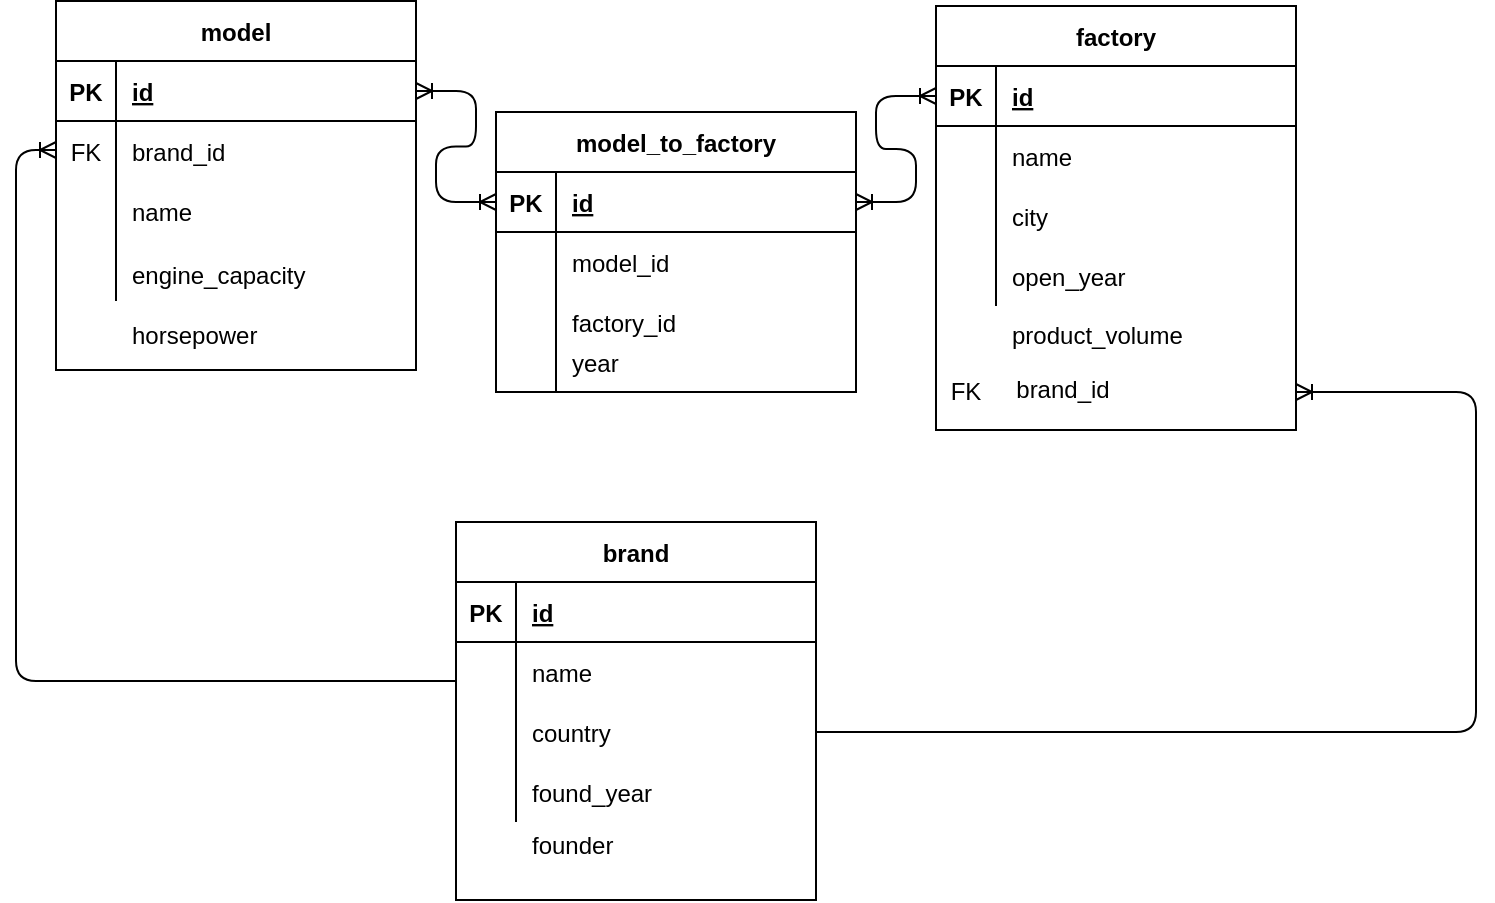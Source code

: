 <mxfile version="20.0.1" type="device"><diagram id="XkJR5TM5J3ynih8bud08" name="Page-1"><mxGraphModel dx="1422" dy="762" grid="1" gridSize="10" guides="1" tooltips="1" connect="1" arrows="1" fold="1" page="1" pageScale="1" pageWidth="827" pageHeight="1169" math="0" shadow="0"><root><mxCell id="0"/><mxCell id="1" parent="0"/><mxCell id="gKhK12vle8e9zHUTK_Pq-1" value="brand" style="shape=table;startSize=30;container=1;collapsible=1;childLayout=tableLayout;fixedRows=1;rowLines=0;fontStyle=1;align=center;resizeLast=1;" parent="1" vertex="1"><mxGeometry x="240" y="396" width="180" height="189" as="geometry"/></mxCell><mxCell id="gKhK12vle8e9zHUTK_Pq-2" value="" style="shape=partialRectangle;collapsible=0;dropTarget=0;pointerEvents=0;fillColor=none;top=0;left=0;bottom=1;right=0;points=[[0,0.5],[1,0.5]];portConstraint=eastwest;" parent="gKhK12vle8e9zHUTK_Pq-1" vertex="1"><mxGeometry y="30" width="180" height="30" as="geometry"/></mxCell><mxCell id="gKhK12vle8e9zHUTK_Pq-3" value="PK" style="shape=partialRectangle;connectable=0;fillColor=none;top=0;left=0;bottom=0;right=0;fontStyle=1;overflow=hidden;" parent="gKhK12vle8e9zHUTK_Pq-2" vertex="1"><mxGeometry width="30" height="30" as="geometry"><mxRectangle width="30" height="30" as="alternateBounds"/></mxGeometry></mxCell><mxCell id="gKhK12vle8e9zHUTK_Pq-4" value="id" style="shape=partialRectangle;connectable=0;fillColor=none;top=0;left=0;bottom=0;right=0;align=left;spacingLeft=6;fontStyle=5;overflow=hidden;" parent="gKhK12vle8e9zHUTK_Pq-2" vertex="1"><mxGeometry x="30" width="150" height="30" as="geometry"><mxRectangle width="150" height="30" as="alternateBounds"/></mxGeometry></mxCell><mxCell id="gKhK12vle8e9zHUTK_Pq-5" value="" style="shape=partialRectangle;collapsible=0;dropTarget=0;pointerEvents=0;fillColor=none;top=0;left=0;bottom=0;right=0;points=[[0,0.5],[1,0.5]];portConstraint=eastwest;" parent="gKhK12vle8e9zHUTK_Pq-1" vertex="1"><mxGeometry y="60" width="180" height="30" as="geometry"/></mxCell><mxCell id="gKhK12vle8e9zHUTK_Pq-6" value="" style="shape=partialRectangle;connectable=0;fillColor=none;top=0;left=0;bottom=0;right=0;editable=1;overflow=hidden;" parent="gKhK12vle8e9zHUTK_Pq-5" vertex="1"><mxGeometry width="30" height="30" as="geometry"><mxRectangle width="30" height="30" as="alternateBounds"/></mxGeometry></mxCell><mxCell id="gKhK12vle8e9zHUTK_Pq-7" value="name" style="shape=partialRectangle;connectable=0;fillColor=none;top=0;left=0;bottom=0;right=0;align=left;spacingLeft=6;overflow=hidden;" parent="gKhK12vle8e9zHUTK_Pq-5" vertex="1"><mxGeometry x="30" width="150" height="30" as="geometry"><mxRectangle width="150" height="30" as="alternateBounds"/></mxGeometry></mxCell><mxCell id="gKhK12vle8e9zHUTK_Pq-8" value="" style="shape=partialRectangle;collapsible=0;dropTarget=0;pointerEvents=0;fillColor=none;top=0;left=0;bottom=0;right=0;points=[[0,0.5],[1,0.5]];portConstraint=eastwest;" parent="gKhK12vle8e9zHUTK_Pq-1" vertex="1"><mxGeometry y="90" width="180" height="30" as="geometry"/></mxCell><mxCell id="gKhK12vle8e9zHUTK_Pq-9" value="" style="shape=partialRectangle;connectable=0;fillColor=none;top=0;left=0;bottom=0;right=0;editable=1;overflow=hidden;" parent="gKhK12vle8e9zHUTK_Pq-8" vertex="1"><mxGeometry width="30" height="30" as="geometry"><mxRectangle width="30" height="30" as="alternateBounds"/></mxGeometry></mxCell><mxCell id="gKhK12vle8e9zHUTK_Pq-10" value="country" style="shape=partialRectangle;connectable=0;fillColor=none;top=0;left=0;bottom=0;right=0;align=left;spacingLeft=6;overflow=hidden;" parent="gKhK12vle8e9zHUTK_Pq-8" vertex="1"><mxGeometry x="30" width="150" height="30" as="geometry"><mxRectangle width="150" height="30" as="alternateBounds"/></mxGeometry></mxCell><mxCell id="gKhK12vle8e9zHUTK_Pq-11" value="" style="shape=partialRectangle;collapsible=0;dropTarget=0;pointerEvents=0;fillColor=none;top=0;left=0;bottom=0;right=0;points=[[0,0.5],[1,0.5]];portConstraint=eastwest;" parent="gKhK12vle8e9zHUTK_Pq-1" vertex="1"><mxGeometry y="120" width="180" height="30" as="geometry"/></mxCell><mxCell id="gKhK12vle8e9zHUTK_Pq-12" value="" style="shape=partialRectangle;connectable=0;fillColor=none;top=0;left=0;bottom=0;right=0;editable=1;overflow=hidden;" parent="gKhK12vle8e9zHUTK_Pq-11" vertex="1"><mxGeometry width="30" height="30" as="geometry"><mxRectangle width="30" height="30" as="alternateBounds"/></mxGeometry></mxCell><mxCell id="gKhK12vle8e9zHUTK_Pq-13" value="found_year" style="shape=partialRectangle;connectable=0;fillColor=none;top=0;left=0;bottom=0;right=0;align=left;spacingLeft=6;overflow=hidden;" parent="gKhK12vle8e9zHUTK_Pq-11" vertex="1"><mxGeometry x="30" width="150" height="30" as="geometry"><mxRectangle width="150" height="30" as="alternateBounds"/></mxGeometry></mxCell><mxCell id="gKhK12vle8e9zHUTK_Pq-14" value="factory" style="shape=table;startSize=30;container=1;collapsible=1;childLayout=tableLayout;fixedRows=1;rowLines=0;fontStyle=1;align=center;resizeLast=1;" parent="1" vertex="1"><mxGeometry x="480" y="138" width="180" height="212" as="geometry"/></mxCell><mxCell id="gKhK12vle8e9zHUTK_Pq-15" value="" style="shape=partialRectangle;collapsible=0;dropTarget=0;pointerEvents=0;fillColor=none;top=0;left=0;bottom=1;right=0;points=[[0,0.5],[1,0.5]];portConstraint=eastwest;" parent="gKhK12vle8e9zHUTK_Pq-14" vertex="1"><mxGeometry y="30" width="180" height="30" as="geometry"/></mxCell><mxCell id="gKhK12vle8e9zHUTK_Pq-16" value="PK" style="shape=partialRectangle;connectable=0;fillColor=none;top=0;left=0;bottom=0;right=0;fontStyle=1;overflow=hidden;" parent="gKhK12vle8e9zHUTK_Pq-15" vertex="1"><mxGeometry width="30" height="30" as="geometry"><mxRectangle width="30" height="30" as="alternateBounds"/></mxGeometry></mxCell><mxCell id="gKhK12vle8e9zHUTK_Pq-17" value="id" style="shape=partialRectangle;connectable=0;fillColor=none;top=0;left=0;bottom=0;right=0;align=left;spacingLeft=6;fontStyle=5;overflow=hidden;" parent="gKhK12vle8e9zHUTK_Pq-15" vertex="1"><mxGeometry x="30" width="150" height="30" as="geometry"><mxRectangle width="150" height="30" as="alternateBounds"/></mxGeometry></mxCell><mxCell id="gKhK12vle8e9zHUTK_Pq-18" value="" style="shape=partialRectangle;collapsible=0;dropTarget=0;pointerEvents=0;fillColor=none;top=0;left=0;bottom=0;right=0;points=[[0,0.5],[1,0.5]];portConstraint=eastwest;" parent="gKhK12vle8e9zHUTK_Pq-14" vertex="1"><mxGeometry y="60" width="180" height="30" as="geometry"/></mxCell><mxCell id="gKhK12vle8e9zHUTK_Pq-19" value="" style="shape=partialRectangle;connectable=0;fillColor=none;top=0;left=0;bottom=0;right=0;editable=1;overflow=hidden;" parent="gKhK12vle8e9zHUTK_Pq-18" vertex="1"><mxGeometry width="30" height="30" as="geometry"><mxRectangle width="30" height="30" as="alternateBounds"/></mxGeometry></mxCell><mxCell id="gKhK12vle8e9zHUTK_Pq-20" value="name" style="shape=partialRectangle;connectable=0;fillColor=none;top=0;left=0;bottom=0;right=0;align=left;spacingLeft=6;overflow=hidden;" parent="gKhK12vle8e9zHUTK_Pq-18" vertex="1"><mxGeometry x="30" width="150" height="30" as="geometry"><mxRectangle width="150" height="30" as="alternateBounds"/></mxGeometry></mxCell><mxCell id="gKhK12vle8e9zHUTK_Pq-21" value="" style="shape=partialRectangle;collapsible=0;dropTarget=0;pointerEvents=0;fillColor=none;top=0;left=0;bottom=0;right=0;points=[[0,0.5],[1,0.5]];portConstraint=eastwest;" parent="gKhK12vle8e9zHUTK_Pq-14" vertex="1"><mxGeometry y="90" width="180" height="30" as="geometry"/></mxCell><mxCell id="gKhK12vle8e9zHUTK_Pq-22" value="" style="shape=partialRectangle;connectable=0;fillColor=none;top=0;left=0;bottom=0;right=0;editable=1;overflow=hidden;" parent="gKhK12vle8e9zHUTK_Pq-21" vertex="1"><mxGeometry width="30" height="30" as="geometry"><mxRectangle width="30" height="30" as="alternateBounds"/></mxGeometry></mxCell><mxCell id="gKhK12vle8e9zHUTK_Pq-23" value="city" style="shape=partialRectangle;connectable=0;fillColor=none;top=0;left=0;bottom=0;right=0;align=left;spacingLeft=6;overflow=hidden;" parent="gKhK12vle8e9zHUTK_Pq-21" vertex="1"><mxGeometry x="30" width="150" height="30" as="geometry"><mxRectangle width="150" height="30" as="alternateBounds"/></mxGeometry></mxCell><mxCell id="gKhK12vle8e9zHUTK_Pq-24" value="" style="shape=partialRectangle;collapsible=0;dropTarget=0;pointerEvents=0;fillColor=none;top=0;left=0;bottom=0;right=0;points=[[0,0.5],[1,0.5]];portConstraint=eastwest;" parent="gKhK12vle8e9zHUTK_Pq-14" vertex="1"><mxGeometry y="120" width="180" height="30" as="geometry"/></mxCell><mxCell id="gKhK12vle8e9zHUTK_Pq-25" value="" style="shape=partialRectangle;connectable=0;fillColor=none;top=0;left=0;bottom=0;right=0;editable=1;overflow=hidden;" parent="gKhK12vle8e9zHUTK_Pq-24" vertex="1"><mxGeometry width="30" height="30" as="geometry"><mxRectangle width="30" height="30" as="alternateBounds"/></mxGeometry></mxCell><mxCell id="gKhK12vle8e9zHUTK_Pq-26" value="open_year" style="shape=partialRectangle;connectable=0;fillColor=none;top=0;left=0;bottom=0;right=0;align=left;spacingLeft=6;overflow=hidden;" parent="gKhK12vle8e9zHUTK_Pq-24" vertex="1"><mxGeometry x="30" width="150" height="30" as="geometry"><mxRectangle width="150" height="30" as="alternateBounds"/></mxGeometry></mxCell><mxCell id="gKhK12vle8e9zHUTK_Pq-27" value="model" style="shape=table;startSize=30;container=1;collapsible=1;childLayout=tableLayout;fixedRows=1;rowLines=0;fontStyle=1;align=center;resizeLast=1;" parent="1" vertex="1"><mxGeometry x="40" y="135.5" width="180" height="184.5" as="geometry"/></mxCell><mxCell id="gKhK12vle8e9zHUTK_Pq-28" value="" style="shape=partialRectangle;collapsible=0;dropTarget=0;pointerEvents=0;fillColor=none;top=0;left=0;bottom=1;right=0;points=[[0,0.5],[1,0.5]];portConstraint=eastwest;" parent="gKhK12vle8e9zHUTK_Pq-27" vertex="1"><mxGeometry y="30" width="180" height="30" as="geometry"/></mxCell><mxCell id="gKhK12vle8e9zHUTK_Pq-29" value="PK" style="shape=partialRectangle;connectable=0;fillColor=none;top=0;left=0;bottom=0;right=0;fontStyle=1;overflow=hidden;" parent="gKhK12vle8e9zHUTK_Pq-28" vertex="1"><mxGeometry width="30" height="30" as="geometry"><mxRectangle width="30" height="30" as="alternateBounds"/></mxGeometry></mxCell><mxCell id="gKhK12vle8e9zHUTK_Pq-30" value="id" style="shape=partialRectangle;connectable=0;fillColor=none;top=0;left=0;bottom=0;right=0;align=left;spacingLeft=6;fontStyle=5;overflow=hidden;" parent="gKhK12vle8e9zHUTK_Pq-28" vertex="1"><mxGeometry x="30" width="150" height="30" as="geometry"><mxRectangle width="150" height="30" as="alternateBounds"/></mxGeometry></mxCell><mxCell id="gKhK12vle8e9zHUTK_Pq-31" value="" style="shape=partialRectangle;collapsible=0;dropTarget=0;pointerEvents=0;fillColor=none;top=0;left=0;bottom=0;right=0;points=[[0,0.5],[1,0.5]];portConstraint=eastwest;" parent="gKhK12vle8e9zHUTK_Pq-27" vertex="1"><mxGeometry y="60" width="180" height="30" as="geometry"/></mxCell><mxCell id="gKhK12vle8e9zHUTK_Pq-32" value="FK" style="shape=partialRectangle;connectable=0;fillColor=none;top=0;left=0;bottom=0;right=0;editable=1;overflow=hidden;" parent="gKhK12vle8e9zHUTK_Pq-31" vertex="1"><mxGeometry width="30" height="30" as="geometry"><mxRectangle width="30" height="30" as="alternateBounds"/></mxGeometry></mxCell><mxCell id="gKhK12vle8e9zHUTK_Pq-33" value="brand_id" style="shape=partialRectangle;connectable=0;fillColor=none;top=0;left=0;bottom=0;right=0;align=left;spacingLeft=6;overflow=hidden;" parent="gKhK12vle8e9zHUTK_Pq-31" vertex="1"><mxGeometry x="30" width="150" height="30" as="geometry"><mxRectangle width="150" height="30" as="alternateBounds"/></mxGeometry></mxCell><mxCell id="gKhK12vle8e9zHUTK_Pq-37" value="" style="shape=partialRectangle;collapsible=0;dropTarget=0;pointerEvents=0;fillColor=none;top=0;left=0;bottom=0;right=0;points=[[0,0.5],[1,0.5]];portConstraint=eastwest;" parent="gKhK12vle8e9zHUTK_Pq-27" vertex="1"><mxGeometry y="90" width="180" height="30" as="geometry"/></mxCell><mxCell id="gKhK12vle8e9zHUTK_Pq-38" value="" style="shape=partialRectangle;connectable=0;fillColor=none;top=0;left=0;bottom=0;right=0;editable=1;overflow=hidden;" parent="gKhK12vle8e9zHUTK_Pq-37" vertex="1"><mxGeometry width="30" height="30" as="geometry"><mxRectangle width="30" height="30" as="alternateBounds"/></mxGeometry></mxCell><mxCell id="gKhK12vle8e9zHUTK_Pq-39" value="name" style="shape=partialRectangle;connectable=0;fillColor=none;top=0;left=0;bottom=0;right=0;align=left;spacingLeft=6;overflow=hidden;" parent="gKhK12vle8e9zHUTK_Pq-37" vertex="1"><mxGeometry x="30" width="150" height="30" as="geometry"><mxRectangle width="150" height="30" as="alternateBounds"/></mxGeometry></mxCell><mxCell id="gKhK12vle8e9zHUTK_Pq-34" value="" style="shape=partialRectangle;collapsible=0;dropTarget=0;pointerEvents=0;fillColor=none;top=0;left=0;bottom=0;right=0;points=[[0,0.5],[1,0.5]];portConstraint=eastwest;" parent="gKhK12vle8e9zHUTK_Pq-27" vertex="1"><mxGeometry y="120" width="180" height="30" as="geometry"/></mxCell><mxCell id="gKhK12vle8e9zHUTK_Pq-35" value="" style="shape=partialRectangle;connectable=0;fillColor=none;top=0;left=0;bottom=0;right=0;editable=1;overflow=hidden;" parent="gKhK12vle8e9zHUTK_Pq-34" vertex="1"><mxGeometry width="30" height="30" as="geometry"><mxRectangle width="30" height="30" as="alternateBounds"/></mxGeometry></mxCell><mxCell id="gKhK12vle8e9zHUTK_Pq-36" value="" style="shape=partialRectangle;connectable=0;fillColor=none;top=0;left=0;bottom=0;right=0;align=left;spacingLeft=6;overflow=hidden;" parent="gKhK12vle8e9zHUTK_Pq-34" vertex="1"><mxGeometry x="30" width="150" height="30" as="geometry"><mxRectangle width="150" height="30" as="alternateBounds"/></mxGeometry></mxCell><mxCell id="gKhK12vle8e9zHUTK_Pq-53" value="model_to_factory" style="shape=table;startSize=30;container=1;collapsible=1;childLayout=tableLayout;fixedRows=1;rowLines=0;fontStyle=1;align=center;resizeLast=1;" parent="1" vertex="1"><mxGeometry x="260" y="191" width="180" height="140" as="geometry"/></mxCell><mxCell id="gKhK12vle8e9zHUTK_Pq-54" value="" style="shape=partialRectangle;collapsible=0;dropTarget=0;pointerEvents=0;fillColor=none;top=0;left=0;bottom=1;right=0;points=[[0,0.5],[1,0.5]];portConstraint=eastwest;" parent="gKhK12vle8e9zHUTK_Pq-53" vertex="1"><mxGeometry y="30" width="180" height="30" as="geometry"/></mxCell><mxCell id="gKhK12vle8e9zHUTK_Pq-55" value="PK" style="shape=partialRectangle;connectable=0;fillColor=none;top=0;left=0;bottom=0;right=0;fontStyle=1;overflow=hidden;" parent="gKhK12vle8e9zHUTK_Pq-54" vertex="1"><mxGeometry width="30" height="30" as="geometry"><mxRectangle width="30" height="30" as="alternateBounds"/></mxGeometry></mxCell><mxCell id="gKhK12vle8e9zHUTK_Pq-56" value="id" style="shape=partialRectangle;connectable=0;fillColor=none;top=0;left=0;bottom=0;right=0;align=left;spacingLeft=6;fontStyle=5;overflow=hidden;" parent="gKhK12vle8e9zHUTK_Pq-54" vertex="1"><mxGeometry x="30" width="150" height="30" as="geometry"><mxRectangle width="150" height="30" as="alternateBounds"/></mxGeometry></mxCell><mxCell id="gKhK12vle8e9zHUTK_Pq-57" value="" style="shape=partialRectangle;collapsible=0;dropTarget=0;pointerEvents=0;fillColor=none;top=0;left=0;bottom=0;right=0;points=[[0,0.5],[1,0.5]];portConstraint=eastwest;" parent="gKhK12vle8e9zHUTK_Pq-53" vertex="1"><mxGeometry y="60" width="180" height="30" as="geometry"/></mxCell><mxCell id="gKhK12vle8e9zHUTK_Pq-58" value="" style="shape=partialRectangle;connectable=0;fillColor=none;top=0;left=0;bottom=0;right=0;editable=1;overflow=hidden;" parent="gKhK12vle8e9zHUTK_Pq-57" vertex="1"><mxGeometry width="30" height="30" as="geometry"><mxRectangle width="30" height="30" as="alternateBounds"/></mxGeometry></mxCell><mxCell id="gKhK12vle8e9zHUTK_Pq-59" value="model_id" style="shape=partialRectangle;connectable=0;fillColor=none;top=0;left=0;bottom=0;right=0;align=left;spacingLeft=6;overflow=hidden;" parent="gKhK12vle8e9zHUTK_Pq-57" vertex="1"><mxGeometry x="30" width="150" height="30" as="geometry"><mxRectangle width="150" height="30" as="alternateBounds"/></mxGeometry></mxCell><mxCell id="gKhK12vle8e9zHUTK_Pq-60" value="" style="shape=partialRectangle;collapsible=0;dropTarget=0;pointerEvents=0;fillColor=none;top=0;left=0;bottom=0;right=0;points=[[0,0.5],[1,0.5]];portConstraint=eastwest;" parent="gKhK12vle8e9zHUTK_Pq-53" vertex="1"><mxGeometry y="90" width="180" height="30" as="geometry"/></mxCell><mxCell id="gKhK12vle8e9zHUTK_Pq-61" value="" style="shape=partialRectangle;connectable=0;fillColor=none;top=0;left=0;bottom=0;right=0;editable=1;overflow=hidden;" parent="gKhK12vle8e9zHUTK_Pq-60" vertex="1"><mxGeometry width="30" height="30" as="geometry"><mxRectangle width="30" height="30" as="alternateBounds"/></mxGeometry></mxCell><mxCell id="gKhK12vle8e9zHUTK_Pq-62" value="factory_id" style="shape=partialRectangle;connectable=0;fillColor=none;top=0;left=0;bottom=0;right=0;align=left;spacingLeft=6;overflow=hidden;" parent="gKhK12vle8e9zHUTK_Pq-60" vertex="1"><mxGeometry x="30" width="150" height="30" as="geometry"><mxRectangle width="150" height="30" as="alternateBounds"/></mxGeometry></mxCell><mxCell id="gKhK12vle8e9zHUTK_Pq-63" value="" style="shape=partialRectangle;collapsible=0;dropTarget=0;pointerEvents=0;fillColor=none;top=0;left=0;bottom=0;right=0;points=[[0,0.5],[1,0.5]];portConstraint=eastwest;" parent="gKhK12vle8e9zHUTK_Pq-53" vertex="1"><mxGeometry y="120" width="180" height="20" as="geometry"/></mxCell><mxCell id="gKhK12vle8e9zHUTK_Pq-64" value="" style="shape=partialRectangle;connectable=0;fillColor=none;top=0;left=0;bottom=0;right=0;editable=1;overflow=hidden;" parent="gKhK12vle8e9zHUTK_Pq-63" vertex="1"><mxGeometry width="30" height="20" as="geometry"><mxRectangle width="30" height="20" as="alternateBounds"/></mxGeometry></mxCell><mxCell id="gKhK12vle8e9zHUTK_Pq-65" value="" style="shape=partialRectangle;connectable=0;fillColor=none;top=0;left=0;bottom=0;right=0;align=left;spacingLeft=6;overflow=hidden;" parent="gKhK12vle8e9zHUTK_Pq-63" vertex="1"><mxGeometry x="30" width="150" height="20" as="geometry"><mxRectangle width="150" height="20" as="alternateBounds"/></mxGeometry></mxCell><mxCell id="gKhK12vle8e9zHUTK_Pq-66" value="" style="edgeStyle=entityRelationEdgeStyle;fontSize=12;html=1;endArrow=ERoneToMany;startArrow=ERoneToMany;entryX=1;entryY=0.5;entryDx=0;entryDy=0;exitX=0;exitY=0.5;exitDx=0;exitDy=0;" parent="1" source="gKhK12vle8e9zHUTK_Pq-54" target="gKhK12vle8e9zHUTK_Pq-28" edge="1"><mxGeometry width="100" height="100" relative="1" as="geometry"><mxPoint x="140" y="890" as="sourcePoint"/><mxPoint x="240" y="790" as="targetPoint"/></mxGeometry></mxCell><mxCell id="gKhK12vle8e9zHUTK_Pq-68" value="horsepower" style="shape=partialRectangle;connectable=0;fillColor=none;top=0;left=0;bottom=0;right=0;align=left;spacingLeft=6;overflow=hidden;" parent="1" vertex="1"><mxGeometry x="70" y="287" width="150" height="30" as="geometry"/></mxCell><mxCell id="gKhK12vle8e9zHUTK_Pq-72" value="" style="edgeStyle=entityRelationEdgeStyle;fontSize=12;html=1;endArrow=ERoneToMany;startArrow=ERoneToMany;entryX=0;entryY=0.5;entryDx=0;entryDy=0;exitX=1;exitY=0.5;exitDx=0;exitDy=0;" parent="1" source="gKhK12vle8e9zHUTK_Pq-54" target="gKhK12vle8e9zHUTK_Pq-15" edge="1"><mxGeometry width="100" height="100" relative="1" as="geometry"><mxPoint x="270" y="246" as="sourcePoint"/><mxPoint x="230" y="195" as="targetPoint"/></mxGeometry></mxCell><mxCell id="gKhK12vle8e9zHUTK_Pq-73" value="product_volume" style="shape=partialRectangle;connectable=0;fillColor=none;top=0;left=0;bottom=0;right=0;align=left;spacingLeft=6;overflow=hidden;" parent="1" vertex="1"><mxGeometry x="510" y="287" width="150" height="30" as="geometry"/></mxCell><mxCell id="gKhK12vle8e9zHUTK_Pq-77" value="founder" style="shape=partialRectangle;connectable=0;fillColor=none;top=0;left=0;bottom=0;right=0;align=left;spacingLeft=6;overflow=hidden;" parent="1" vertex="1"><mxGeometry x="270" y="542" width="150" height="30" as="geometry"/></mxCell><mxCell id="GmJ7mBWcJkB8Uqb1mh3E-1" value="engine_capacity" style="shape=partialRectangle;connectable=0;fillColor=none;top=0;left=0;bottom=0;right=0;align=left;spacingLeft=6;overflow=hidden;" parent="1" vertex="1"><mxGeometry x="70" y="257" width="150" height="30" as="geometry"/></mxCell><mxCell id="j4TtGQ7SzaNuC2Z_aEdY-1" value="" style="edgeStyle=orthogonalEdgeStyle;fontSize=12;html=1;endArrow=ERoneToMany;startArrow=none;endFill=0;startFill=0;" parent="1" edge="1"><mxGeometry width="100" height="100" relative="1" as="geometry"><mxPoint x="240" y="475.5" as="sourcePoint"/><mxPoint x="40" y="210" as="targetPoint"/><Array as="points"><mxPoint x="240" y="475.5"/><mxPoint x="20" y="475.5"/><mxPoint x="20" y="210.5"/></Array></mxGeometry></mxCell><mxCell id="j4TtGQ7SzaNuC2Z_aEdY-2" value="year" style="shape=partialRectangle;connectable=0;fillColor=none;top=0;left=0;bottom=0;right=0;align=left;spacingLeft=6;overflow=hidden;" parent="1" vertex="1"><mxGeometry x="290" y="301" width="150" height="30" as="geometry"><mxRectangle width="150" height="30" as="alternateBounds"/></mxGeometry></mxCell><mxCell id="j4TtGQ7SzaNuC2Z_aEdY-3" value="brand_id" style="text;html=1;align=center;verticalAlign=middle;resizable=0;points=[];autosize=1;strokeColor=none;" parent="1" vertex="1"><mxGeometry x="513" y="320" width="60" height="20" as="geometry"/></mxCell><mxCell id="j4TtGQ7SzaNuC2Z_aEdY-4" value="" style="edgeStyle=orthogonalEdgeStyle;fontSize=12;html=1;endArrow=ERoneToMany;startArrow=none;endFill=0;startFill=0;entryX=1;entryY=0.5;entryDx=0;entryDy=0;exitX=1;exitY=0.5;exitDx=0;exitDy=0;" parent="1" source="gKhK12vle8e9zHUTK_Pq-8" edge="1"><mxGeometry width="100" height="100" relative="1" as="geometry"><mxPoint x="420" y="570" as="sourcePoint"/><mxPoint x="660" y="331" as="targetPoint"/><Array as="points"><mxPoint x="750" y="501"/><mxPoint x="750" y="331"/></Array></mxGeometry></mxCell><mxCell id="a8YJ-3IXOPeL5bbUjjJO-1" value="FK" style="shape=partialRectangle;connectable=0;fillColor=none;top=0;left=0;bottom=0;right=0;editable=1;overflow=hidden;" parent="1" vertex="1"><mxGeometry x="480" y="315" width="30" height="30" as="geometry"><mxRectangle width="30" height="30" as="alternateBounds"/></mxGeometry></mxCell></root></mxGraphModel></diagram></mxfile>